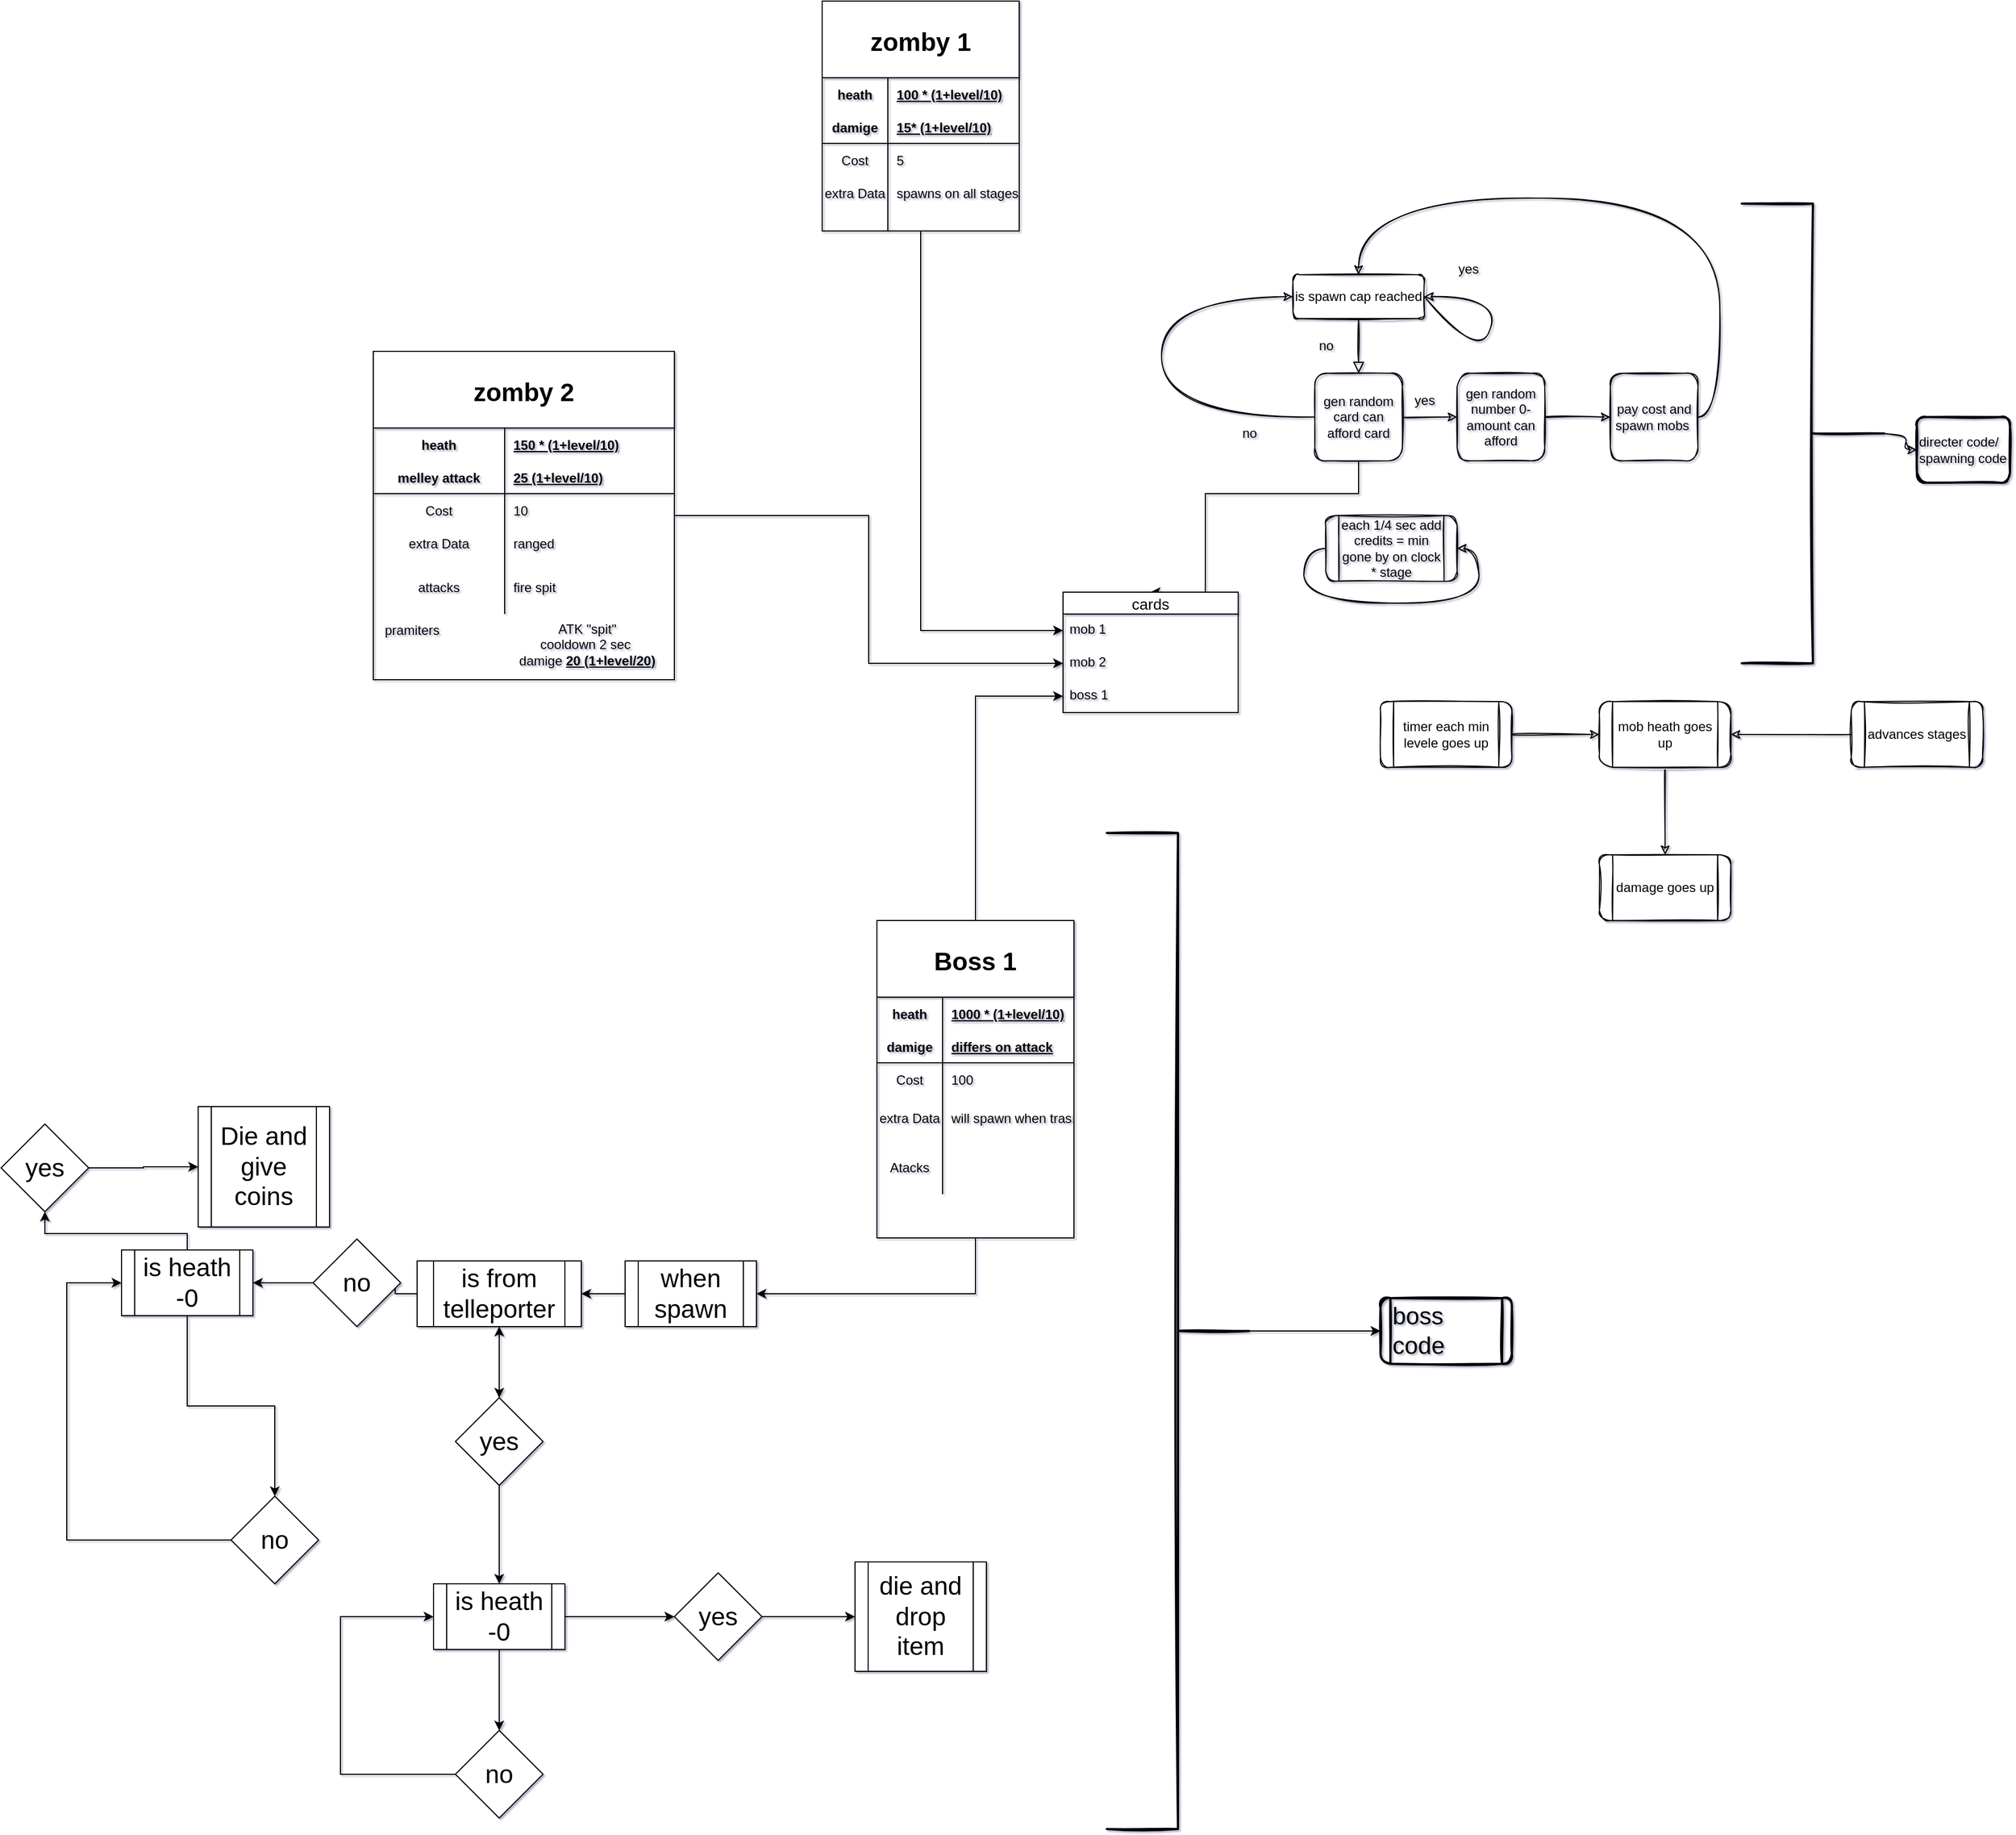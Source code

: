 <mxfile version="20.5.3" type="github">
  <diagram id="C5RBs43oDa-KdzZeNtuy" name="Page-1">
    <mxGraphModel dx="2002" dy="2325" grid="1" gridSize="10" guides="1" tooltips="1" connect="1" arrows="1" fold="1" page="1" pageScale="1" pageWidth="1200" pageHeight="1920" math="0" shadow="1">
      <root>
        <mxCell id="WIyWlLk6GJQsqaUBKTNV-0" />
        <mxCell id="WIyWlLk6GJQsqaUBKTNV-1" parent="WIyWlLk6GJQsqaUBKTNV-0" />
        <mxCell id="WIyWlLk6GJQsqaUBKTNV-2" value="" style="rounded=1;html=1;jettySize=auto;orthogonalLoop=1;fontSize=11;endArrow=block;endFill=0;endSize=8;strokeWidth=1;shadow=0;labelBackgroundColor=none;edgeStyle=orthogonalEdgeStyle;sketch=1;curved=1;" parent="WIyWlLk6GJQsqaUBKTNV-1" source="WIyWlLk6GJQsqaUBKTNV-3" edge="1">
          <mxGeometry relative="1" as="geometry">
            <mxPoint x="220" y="170" as="targetPoint" />
          </mxGeometry>
        </mxCell>
        <mxCell id="WIyWlLk6GJQsqaUBKTNV-3" value="is spawn cap reached" style="rounded=1;whiteSpace=wrap;html=1;fontSize=12;glass=0;strokeWidth=1;shadow=0;sketch=1;" parent="WIyWlLk6GJQsqaUBKTNV-1" vertex="1">
          <mxGeometry x="160" y="80" width="120" height="40" as="geometry" />
        </mxCell>
        <mxCell id="RhMZSb4ilPL1-1m3thqk-1" value="yes" style="text;html=1;align=center;verticalAlign=middle;resizable=0;points=[];autosize=1;strokeColor=none;fillColor=none;sketch=1;rounded=1;" parent="WIyWlLk6GJQsqaUBKTNV-1" vertex="1">
          <mxGeometry x="300" y="60" width="40" height="30" as="geometry" />
        </mxCell>
        <mxCell id="RhMZSb4ilPL1-1m3thqk-6" value="no" style="text;html=1;align=center;verticalAlign=middle;resizable=0;points=[];autosize=1;strokeColor=none;fillColor=none;sketch=1;rounded=1;" parent="WIyWlLk6GJQsqaUBKTNV-1" vertex="1">
          <mxGeometry x="170" y="130" width="40" height="30" as="geometry" />
        </mxCell>
        <mxCell id="RhMZSb4ilPL1-1m3thqk-14" style="edgeStyle=orthogonalEdgeStyle;rounded=1;orthogonalLoop=1;jettySize=auto;html=1;exitX=1;exitY=0.5;exitDx=0;exitDy=0;sketch=1;curved=1;" parent="WIyWlLk6GJQsqaUBKTNV-1" source="RhMZSb4ilPL1-1m3thqk-7" target="RhMZSb4ilPL1-1m3thqk-15" edge="1">
          <mxGeometry relative="1" as="geometry">
            <mxPoint x="350" y="210" as="targetPoint" />
          </mxGeometry>
        </mxCell>
        <mxCell id="_J6GtBzEEhLiGHLs7JHt-38" style="edgeStyle=orthogonalEdgeStyle;rounded=0;orthogonalLoop=1;jettySize=auto;html=1;entryX=0.5;entryY=0;entryDx=0;entryDy=0;fontFamily=Helvetica;fontSize=23;" parent="WIyWlLk6GJQsqaUBKTNV-1" source="RhMZSb4ilPL1-1m3thqk-7" target="_J6GtBzEEhLiGHLs7JHt-33" edge="1">
          <mxGeometry relative="1" as="geometry">
            <Array as="points">
              <mxPoint x="220" y="280" />
              <mxPoint x="80" y="280" />
            </Array>
          </mxGeometry>
        </mxCell>
        <mxCell id="RhMZSb4ilPL1-1m3thqk-7" value="gen random card can afford card" style="whiteSpace=wrap;html=1;aspect=fixed;fillColor=none;sketch=1;rounded=1;" parent="WIyWlLk6GJQsqaUBKTNV-1" vertex="1">
          <mxGeometry x="180" y="170" width="80" height="80" as="geometry" />
        </mxCell>
        <mxCell id="RhMZSb4ilPL1-1m3thqk-8" value="no" style="text;html=1;align=center;verticalAlign=middle;resizable=0;points=[];autosize=1;strokeColor=none;fillColor=none;sketch=1;rounded=1;" parent="WIyWlLk6GJQsqaUBKTNV-1" vertex="1">
          <mxGeometry x="100" y="210" width="40" height="30" as="geometry" />
        </mxCell>
        <mxCell id="RhMZSb4ilPL1-1m3thqk-12" value="" style="endArrow=classic;html=1;rounded=1;entryX=0;entryY=0.5;entryDx=0;entryDy=0;exitX=0;exitY=0.5;exitDx=0;exitDy=0;sketch=1;curved=1;" parent="WIyWlLk6GJQsqaUBKTNV-1" source="RhMZSb4ilPL1-1m3thqk-7" target="WIyWlLk6GJQsqaUBKTNV-3" edge="1">
          <mxGeometry width="50" height="50" relative="1" as="geometry">
            <mxPoint x="130" y="360" as="sourcePoint" />
            <mxPoint x="180" y="310" as="targetPoint" />
            <Array as="points">
              <mxPoint x="40" y="210" />
              <mxPoint x="40" y="100" />
            </Array>
          </mxGeometry>
        </mxCell>
        <mxCell id="RhMZSb4ilPL1-1m3thqk-19" style="edgeStyle=orthogonalEdgeStyle;rounded=1;orthogonalLoop=1;jettySize=auto;html=1;exitX=1;exitY=0.5;exitDx=0;exitDy=0;entryX=0;entryY=0.5;entryDx=0;entryDy=0;sketch=1;curved=1;" parent="WIyWlLk6GJQsqaUBKTNV-1" source="RhMZSb4ilPL1-1m3thqk-15" target="RhMZSb4ilPL1-1m3thqk-17" edge="1">
          <mxGeometry relative="1" as="geometry" />
        </mxCell>
        <mxCell id="RhMZSb4ilPL1-1m3thqk-15" value="gen random number 0- amount can afford" style="whiteSpace=wrap;html=1;aspect=fixed;fillColor=none;sketch=1;rounded=1;" parent="WIyWlLk6GJQsqaUBKTNV-1" vertex="1">
          <mxGeometry x="310" y="170" width="80" height="80" as="geometry" />
        </mxCell>
        <mxCell id="RhMZSb4ilPL1-1m3thqk-16" value="yes" style="text;html=1;align=center;verticalAlign=middle;resizable=0;points=[];autosize=1;strokeColor=none;fillColor=none;sketch=1;rounded=1;" parent="WIyWlLk6GJQsqaUBKTNV-1" vertex="1">
          <mxGeometry x="260" y="180" width="40" height="30" as="geometry" />
        </mxCell>
        <mxCell id="RhMZSb4ilPL1-1m3thqk-20" style="edgeStyle=orthogonalEdgeStyle;rounded=1;orthogonalLoop=1;jettySize=auto;html=1;exitX=1;exitY=0.5;exitDx=0;exitDy=0;entryX=0.5;entryY=0;entryDx=0;entryDy=0;sketch=1;curved=1;" parent="WIyWlLk6GJQsqaUBKTNV-1" source="RhMZSb4ilPL1-1m3thqk-17" target="WIyWlLk6GJQsqaUBKTNV-3" edge="1">
          <mxGeometry relative="1" as="geometry">
            <Array as="points">
              <mxPoint x="550" y="210" />
              <mxPoint x="550" y="10" />
              <mxPoint x="220" y="10" />
            </Array>
          </mxGeometry>
        </mxCell>
        <mxCell id="RhMZSb4ilPL1-1m3thqk-17" value="pay cost and spawn mobs&amp;nbsp;" style="whiteSpace=wrap;html=1;aspect=fixed;fillColor=none;sketch=1;rounded=1;" parent="WIyWlLk6GJQsqaUBKTNV-1" vertex="1">
          <mxGeometry x="450" y="170" width="80" height="80" as="geometry" />
        </mxCell>
        <mxCell id="RhMZSb4ilPL1-1m3thqk-22" value="each 1/4 sec add credits = min gone by on clock * stage" style="shape=process;whiteSpace=wrap;html=1;backgroundOutline=1;fillColor=none;sketch=1;rounded=1;" parent="WIyWlLk6GJQsqaUBKTNV-1" vertex="1">
          <mxGeometry x="190" y="300" width="120" height="60" as="geometry" />
        </mxCell>
        <mxCell id="RhMZSb4ilPL1-1m3thqk-24" style="edgeStyle=orthogonalEdgeStyle;rounded=1;orthogonalLoop=1;jettySize=auto;html=1;exitX=0;exitY=0.5;exitDx=0;exitDy=0;entryX=1;entryY=0.5;entryDx=0;entryDy=0;sketch=1;curved=1;" parent="WIyWlLk6GJQsqaUBKTNV-1" source="RhMZSb4ilPL1-1m3thqk-22" target="RhMZSb4ilPL1-1m3thqk-22" edge="1">
          <mxGeometry relative="1" as="geometry" />
        </mxCell>
        <mxCell id="RhMZSb4ilPL1-1m3thqk-32" value="" style="edgeStyle=orthogonalEdgeStyle;rounded=1;orthogonalLoop=1;jettySize=auto;html=1;sketch=1;curved=1;" parent="WIyWlLk6GJQsqaUBKTNV-1" source="RhMZSb4ilPL1-1m3thqk-30" target="RhMZSb4ilPL1-1m3thqk-31" edge="1">
          <mxGeometry relative="1" as="geometry" />
        </mxCell>
        <mxCell id="RhMZSb4ilPL1-1m3thqk-30" value="" style="strokeWidth=2;html=1;shape=mxgraph.flowchart.annotation_2;align=left;labelPosition=right;pointerEvents=1;fillColor=none;direction=west;sketch=1;rounded=1;" parent="WIyWlLk6GJQsqaUBKTNV-1" vertex="1">
          <mxGeometry x="570" y="15" width="130" height="420" as="geometry" />
        </mxCell>
        <mxCell id="RhMZSb4ilPL1-1m3thqk-31" value="directer code/ spawning code" style="rounded=1;whiteSpace=wrap;html=1;align=left;fillColor=none;strokeWidth=2;sketch=1;" parent="WIyWlLk6GJQsqaUBKTNV-1" vertex="1">
          <mxGeometry x="730" y="210" width="85" height="60" as="geometry" />
        </mxCell>
        <mxCell id="vLBa6qZI79eqam7oCc-j-4" value="" style="edgeStyle=orthogonalEdgeStyle;rounded=1;orthogonalLoop=1;jettySize=auto;html=1;sketch=1;curved=1;" parent="WIyWlLk6GJQsqaUBKTNV-1" source="vLBa6qZI79eqam7oCc-j-0" target="vLBa6qZI79eqam7oCc-j-3" edge="1">
          <mxGeometry relative="1" as="geometry" />
        </mxCell>
        <mxCell id="vLBa6qZI79eqam7oCc-j-0" value="timer each min levele goes up" style="shape=process;whiteSpace=wrap;html=1;backgroundOutline=1;sketch=1;rounded=1;" parent="WIyWlLk6GJQsqaUBKTNV-1" vertex="1">
          <mxGeometry x="240" y="470" width="120" height="60" as="geometry" />
        </mxCell>
        <mxCell id="vLBa6qZI79eqam7oCc-j-6" value="" style="edgeStyle=orthogonalEdgeStyle;rounded=1;orthogonalLoop=1;jettySize=auto;html=1;sketch=1;curved=1;" parent="WIyWlLk6GJQsqaUBKTNV-1" source="vLBa6qZI79eqam7oCc-j-3" target="vLBa6qZI79eqam7oCc-j-5" edge="1">
          <mxGeometry relative="1" as="geometry" />
        </mxCell>
        <mxCell id="vLBa6qZI79eqam7oCc-j-3" value="mob heath goes up" style="shape=process;whiteSpace=wrap;html=1;backgroundOutline=1;sketch=1;rounded=1;arcSize=20;" parent="WIyWlLk6GJQsqaUBKTNV-1" vertex="1">
          <mxGeometry x="440" y="470" width="120" height="60" as="geometry" />
        </mxCell>
        <mxCell id="vLBa6qZI79eqam7oCc-j-5" value="damage goes up" style="shape=process;whiteSpace=wrap;html=1;backgroundOutline=1;sketch=1;rounded=1;" parent="WIyWlLk6GJQsqaUBKTNV-1" vertex="1">
          <mxGeometry x="440" y="610" width="120" height="60" as="geometry" />
        </mxCell>
        <mxCell id="vLBa6qZI79eqam7oCc-j-10" style="edgeStyle=orthogonalEdgeStyle;rounded=1;orthogonalLoop=1;jettySize=auto;html=1;exitX=0;exitY=0.5;exitDx=0;exitDy=0;entryX=1;entryY=0.5;entryDx=0;entryDy=0;sketch=1;curved=1;" parent="WIyWlLk6GJQsqaUBKTNV-1" source="vLBa6qZI79eqam7oCc-j-9" target="vLBa6qZI79eqam7oCc-j-3" edge="1">
          <mxGeometry relative="1" as="geometry">
            <Array as="points">
              <mxPoint x="670" y="500" />
            </Array>
          </mxGeometry>
        </mxCell>
        <mxCell id="vLBa6qZI79eqam7oCc-j-9" value="advances stages" style="shape=process;whiteSpace=wrap;html=1;backgroundOutline=1;sketch=1;rounded=1;" parent="WIyWlLk6GJQsqaUBKTNV-1" vertex="1">
          <mxGeometry x="670" y="470" width="120" height="60" as="geometry" />
        </mxCell>
        <mxCell id="vLBa6qZI79eqam7oCc-j-11" value="" style="curved=1;endArrow=classic;html=1;rounded=1;exitX=1;exitY=0.5;exitDx=0;exitDy=0;entryX=1;entryY=0.5;entryDx=0;entryDy=0;sketch=1;" parent="WIyWlLk6GJQsqaUBKTNV-1" source="WIyWlLk6GJQsqaUBKTNV-3" target="WIyWlLk6GJQsqaUBKTNV-3" edge="1">
          <mxGeometry width="50" height="50" relative="1" as="geometry">
            <mxPoint x="270" y="140" as="sourcePoint" />
            <mxPoint x="220" y="120" as="targetPoint" />
            <Array as="points">
              <mxPoint x="330" y="160" />
              <mxPoint x="350" y="100" />
            </Array>
          </mxGeometry>
        </mxCell>
        <mxCell id="_J6GtBzEEhLiGHLs7JHt-39" style="edgeStyle=orthogonalEdgeStyle;rounded=0;orthogonalLoop=1;jettySize=auto;html=1;entryX=0;entryY=0.5;entryDx=0;entryDy=0;fontFamily=Helvetica;fontSize=23;" parent="WIyWlLk6GJQsqaUBKTNV-1" source="_J6GtBzEEhLiGHLs7JHt-1" target="_J6GtBzEEhLiGHLs7JHt-34" edge="1">
          <mxGeometry relative="1" as="geometry" />
        </mxCell>
        <mxCell id="_J6GtBzEEhLiGHLs7JHt-1" value="zomby 1" style="shape=table;startSize=70;container=1;collapsible=1;childLayout=tableLayout;fixedRows=1;rowLines=0;fontStyle=1;align=center;resizeLast=1;fontSize=23;" parent="WIyWlLk6GJQsqaUBKTNV-1" vertex="1">
          <mxGeometry x="-270" y="-170" width="180" height="210" as="geometry" />
        </mxCell>
        <mxCell id="_J6GtBzEEhLiGHLs7JHt-2" value="" style="shape=tableRow;horizontal=0;startSize=0;swimlaneHead=0;swimlaneBody=0;fillColor=none;collapsible=0;dropTarget=0;points=[[0,0.5],[1,0.5]];portConstraint=eastwest;top=0;left=0;right=0;bottom=0;" parent="_J6GtBzEEhLiGHLs7JHt-1" vertex="1">
          <mxGeometry y="70" width="180" height="30" as="geometry" />
        </mxCell>
        <mxCell id="_J6GtBzEEhLiGHLs7JHt-3" value="heath" style="shape=partialRectangle;connectable=0;fillColor=none;top=0;left=0;bottom=0;right=0;fontStyle=1;overflow=hidden;" parent="_J6GtBzEEhLiGHLs7JHt-2" vertex="1">
          <mxGeometry width="60" height="30" as="geometry">
            <mxRectangle width="60" height="30" as="alternateBounds" />
          </mxGeometry>
        </mxCell>
        <mxCell id="_J6GtBzEEhLiGHLs7JHt-4" value="100 * (1+level/10)" style="shape=partialRectangle;connectable=0;fillColor=none;top=0;left=0;bottom=0;right=0;align=left;spacingLeft=6;fontStyle=5;overflow=hidden;" parent="_J6GtBzEEhLiGHLs7JHt-2" vertex="1">
          <mxGeometry x="60" width="120" height="30" as="geometry">
            <mxRectangle width="120" height="30" as="alternateBounds" />
          </mxGeometry>
        </mxCell>
        <mxCell id="_J6GtBzEEhLiGHLs7JHt-5" value="" style="shape=tableRow;horizontal=0;startSize=0;swimlaneHead=0;swimlaneBody=0;fillColor=none;collapsible=0;dropTarget=0;points=[[0,0.5],[1,0.5]];portConstraint=eastwest;top=0;left=0;right=0;bottom=1;" parent="_J6GtBzEEhLiGHLs7JHt-1" vertex="1">
          <mxGeometry y="100" width="180" height="30" as="geometry" />
        </mxCell>
        <mxCell id="_J6GtBzEEhLiGHLs7JHt-6" value="damige" style="shape=partialRectangle;connectable=0;fillColor=none;top=0;left=0;bottom=0;right=0;fontStyle=1;overflow=hidden;fontFamily=Helvetica;" parent="_J6GtBzEEhLiGHLs7JHt-5" vertex="1">
          <mxGeometry width="60" height="30" as="geometry">
            <mxRectangle width="60" height="30" as="alternateBounds" />
          </mxGeometry>
        </mxCell>
        <mxCell id="_J6GtBzEEhLiGHLs7JHt-7" value="15* (1+level/10)" style="shape=partialRectangle;connectable=0;fillColor=none;top=0;left=0;bottom=0;right=0;align=left;spacingLeft=6;fontStyle=5;overflow=hidden;" parent="_J6GtBzEEhLiGHLs7JHt-5" vertex="1">
          <mxGeometry x="60" width="120" height="30" as="geometry">
            <mxRectangle width="120" height="30" as="alternateBounds" />
          </mxGeometry>
        </mxCell>
        <mxCell id="_J6GtBzEEhLiGHLs7JHt-14" value="" style="shape=tableRow;horizontal=0;startSize=0;swimlaneHead=0;swimlaneBody=0;fillColor=none;collapsible=0;dropTarget=0;points=[[0,0.5],[1,0.5]];portConstraint=eastwest;top=0;left=0;right=0;bottom=0;" parent="_J6GtBzEEhLiGHLs7JHt-1" vertex="1">
          <mxGeometry y="130" width="180" height="30" as="geometry" />
        </mxCell>
        <mxCell id="_J6GtBzEEhLiGHLs7JHt-15" value="Cost" style="shape=partialRectangle;connectable=0;fillColor=none;top=0;left=0;bottom=0;right=0;editable=1;overflow=hidden;" parent="_J6GtBzEEhLiGHLs7JHt-14" vertex="1">
          <mxGeometry width="60" height="30" as="geometry">
            <mxRectangle width="60" height="30" as="alternateBounds" />
          </mxGeometry>
        </mxCell>
        <mxCell id="_J6GtBzEEhLiGHLs7JHt-16" value="5" style="shape=partialRectangle;connectable=0;fillColor=none;top=0;left=0;bottom=0;right=0;align=left;spacingLeft=6;overflow=hidden;" parent="_J6GtBzEEhLiGHLs7JHt-14" vertex="1">
          <mxGeometry x="60" width="120" height="30" as="geometry">
            <mxRectangle width="120" height="30" as="alternateBounds" />
          </mxGeometry>
        </mxCell>
        <mxCell id="_J6GtBzEEhLiGHLs7JHt-8" value="" style="shape=tableRow;horizontal=0;startSize=0;swimlaneHead=0;swimlaneBody=0;fillColor=none;collapsible=0;dropTarget=0;points=[[0,0.5],[1,0.5]];portConstraint=eastwest;top=0;left=0;right=0;bottom=0;" parent="_J6GtBzEEhLiGHLs7JHt-1" vertex="1">
          <mxGeometry y="160" width="180" height="30" as="geometry" />
        </mxCell>
        <mxCell id="_J6GtBzEEhLiGHLs7JHt-9" value="extra Data" style="shape=partialRectangle;connectable=0;fillColor=none;top=0;left=0;bottom=0;right=0;editable=1;overflow=hidden;" parent="_J6GtBzEEhLiGHLs7JHt-8" vertex="1">
          <mxGeometry width="60" height="30" as="geometry">
            <mxRectangle width="60" height="30" as="alternateBounds" />
          </mxGeometry>
        </mxCell>
        <mxCell id="_J6GtBzEEhLiGHLs7JHt-10" value="spawns on all stages" style="shape=partialRectangle;connectable=0;fillColor=none;top=0;left=0;bottom=0;right=0;align=left;spacingLeft=6;overflow=hidden;" parent="_J6GtBzEEhLiGHLs7JHt-8" vertex="1">
          <mxGeometry x="60" width="120" height="30" as="geometry">
            <mxRectangle width="120" height="30" as="alternateBounds" />
          </mxGeometry>
        </mxCell>
        <mxCell id="_J6GtBzEEhLiGHLs7JHt-11" value="" style="shape=tableRow;horizontal=0;startSize=0;swimlaneHead=0;swimlaneBody=0;fillColor=none;collapsible=0;dropTarget=0;points=[[0,0.5],[1,0.5]];portConstraint=eastwest;top=0;left=0;right=0;bottom=0;" parent="_J6GtBzEEhLiGHLs7JHt-1" vertex="1">
          <mxGeometry y="190" width="180" height="20" as="geometry" />
        </mxCell>
        <mxCell id="_J6GtBzEEhLiGHLs7JHt-12" value="" style="shape=partialRectangle;connectable=0;fillColor=none;top=0;left=0;bottom=0;right=0;editable=1;overflow=hidden;" parent="_J6GtBzEEhLiGHLs7JHt-11" vertex="1">
          <mxGeometry width="60" height="20" as="geometry">
            <mxRectangle width="60" height="20" as="alternateBounds" />
          </mxGeometry>
        </mxCell>
        <mxCell id="_J6GtBzEEhLiGHLs7JHt-13" value="" style="shape=partialRectangle;connectable=0;fillColor=none;top=0;left=0;bottom=0;right=0;align=left;spacingLeft=6;overflow=hidden;" parent="_J6GtBzEEhLiGHLs7JHt-11" vertex="1">
          <mxGeometry x="60" width="120" height="20" as="geometry">
            <mxRectangle width="120" height="20" as="alternateBounds" />
          </mxGeometry>
        </mxCell>
        <mxCell id="_J6GtBzEEhLiGHLs7JHt-40" style="edgeStyle=orthogonalEdgeStyle;rounded=0;orthogonalLoop=1;jettySize=auto;html=1;entryX=0;entryY=0.5;entryDx=0;entryDy=0;fontFamily=Helvetica;fontSize=23;" parent="WIyWlLk6GJQsqaUBKTNV-1" source="_J6GtBzEEhLiGHLs7JHt-17" target="_J6GtBzEEhLiGHLs7JHt-35" edge="1">
          <mxGeometry relative="1" as="geometry" />
        </mxCell>
        <mxCell id="_J6GtBzEEhLiGHLs7JHt-17" value="zomby 2" style="shape=table;startSize=70;container=1;collapsible=1;childLayout=tableLayout;fixedRows=1;rowLines=0;fontStyle=1;align=center;resizeLast=1;fontSize=23;" parent="WIyWlLk6GJQsqaUBKTNV-1" vertex="1">
          <mxGeometry x="-680" y="150" width="275" height="300" as="geometry" />
        </mxCell>
        <mxCell id="_J6GtBzEEhLiGHLs7JHt-18" value="" style="shape=tableRow;horizontal=0;startSize=0;swimlaneHead=0;swimlaneBody=0;fillColor=none;collapsible=0;dropTarget=0;points=[[0,0.5],[1,0.5]];portConstraint=eastwest;top=0;left=0;right=0;bottom=0;" parent="_J6GtBzEEhLiGHLs7JHt-17" vertex="1">
          <mxGeometry y="70" width="275" height="30" as="geometry" />
        </mxCell>
        <mxCell id="_J6GtBzEEhLiGHLs7JHt-19" value="heath" style="shape=partialRectangle;connectable=0;fillColor=none;top=0;left=0;bottom=0;right=0;fontStyle=1;overflow=hidden;" parent="_J6GtBzEEhLiGHLs7JHt-18" vertex="1">
          <mxGeometry width="120" height="30" as="geometry">
            <mxRectangle width="120" height="30" as="alternateBounds" />
          </mxGeometry>
        </mxCell>
        <mxCell id="_J6GtBzEEhLiGHLs7JHt-20" value="150 * (1+level/10)" style="shape=partialRectangle;connectable=0;fillColor=none;top=0;left=0;bottom=0;right=0;align=left;spacingLeft=6;fontStyle=5;overflow=hidden;" parent="_J6GtBzEEhLiGHLs7JHt-18" vertex="1">
          <mxGeometry x="120" width="155" height="30" as="geometry">
            <mxRectangle width="155" height="30" as="alternateBounds" />
          </mxGeometry>
        </mxCell>
        <mxCell id="_J6GtBzEEhLiGHLs7JHt-21" value="" style="shape=tableRow;horizontal=0;startSize=0;swimlaneHead=0;swimlaneBody=0;fillColor=none;collapsible=0;dropTarget=0;points=[[0,0.5],[1,0.5]];portConstraint=eastwest;top=0;left=0;right=0;bottom=1;" parent="_J6GtBzEEhLiGHLs7JHt-17" vertex="1">
          <mxGeometry y="100" width="275" height="30" as="geometry" />
        </mxCell>
        <mxCell id="_J6GtBzEEhLiGHLs7JHt-22" value="melley attack" style="shape=partialRectangle;connectable=0;fillColor=none;top=0;left=0;bottom=0;right=0;fontStyle=1;overflow=hidden;fontFamily=Helvetica;" parent="_J6GtBzEEhLiGHLs7JHt-21" vertex="1">
          <mxGeometry width="120" height="30" as="geometry">
            <mxRectangle width="120" height="30" as="alternateBounds" />
          </mxGeometry>
        </mxCell>
        <mxCell id="_J6GtBzEEhLiGHLs7JHt-23" value="25 (1+level/10)" style="shape=partialRectangle;connectable=0;fillColor=none;top=0;left=0;bottom=0;right=0;align=left;spacingLeft=6;fontStyle=5;overflow=hidden;" parent="_J6GtBzEEhLiGHLs7JHt-21" vertex="1">
          <mxGeometry x="120" width="155" height="30" as="geometry">
            <mxRectangle width="155" height="30" as="alternateBounds" />
          </mxGeometry>
        </mxCell>
        <mxCell id="_J6GtBzEEhLiGHLs7JHt-24" value="" style="shape=tableRow;horizontal=0;startSize=0;swimlaneHead=0;swimlaneBody=0;fillColor=none;collapsible=0;dropTarget=0;points=[[0,0.5],[1,0.5]];portConstraint=eastwest;top=0;left=0;right=0;bottom=0;" parent="_J6GtBzEEhLiGHLs7JHt-17" vertex="1">
          <mxGeometry y="130" width="275" height="30" as="geometry" />
        </mxCell>
        <mxCell id="_J6GtBzEEhLiGHLs7JHt-25" value="Cost" style="shape=partialRectangle;connectable=0;fillColor=none;top=0;left=0;bottom=0;right=0;editable=1;overflow=hidden;" parent="_J6GtBzEEhLiGHLs7JHt-24" vertex="1">
          <mxGeometry width="120" height="30" as="geometry">
            <mxRectangle width="120" height="30" as="alternateBounds" />
          </mxGeometry>
        </mxCell>
        <mxCell id="_J6GtBzEEhLiGHLs7JHt-26" value="10" style="shape=partialRectangle;connectable=0;fillColor=none;top=0;left=0;bottom=0;right=0;align=left;spacingLeft=6;overflow=hidden;" parent="_J6GtBzEEhLiGHLs7JHt-24" vertex="1">
          <mxGeometry x="120" width="155" height="30" as="geometry">
            <mxRectangle width="155" height="30" as="alternateBounds" />
          </mxGeometry>
        </mxCell>
        <mxCell id="_J6GtBzEEhLiGHLs7JHt-27" value="" style="shape=tableRow;horizontal=0;startSize=0;swimlaneHead=0;swimlaneBody=0;fillColor=none;collapsible=0;dropTarget=0;points=[[0,0.5],[1,0.5]];portConstraint=eastwest;top=0;left=0;right=0;bottom=0;" parent="_J6GtBzEEhLiGHLs7JHt-17" vertex="1">
          <mxGeometry y="160" width="275" height="30" as="geometry" />
        </mxCell>
        <mxCell id="_J6GtBzEEhLiGHLs7JHt-28" value="extra Data" style="shape=partialRectangle;connectable=0;fillColor=none;top=0;left=0;bottom=0;right=0;editable=1;overflow=hidden;" parent="_J6GtBzEEhLiGHLs7JHt-27" vertex="1">
          <mxGeometry width="120" height="30" as="geometry">
            <mxRectangle width="120" height="30" as="alternateBounds" />
          </mxGeometry>
        </mxCell>
        <mxCell id="_J6GtBzEEhLiGHLs7JHt-29" value="ranged" style="shape=partialRectangle;connectable=0;fillColor=none;top=0;left=0;bottom=0;right=0;align=left;spacingLeft=6;overflow=hidden;" parent="_J6GtBzEEhLiGHLs7JHt-27" vertex="1">
          <mxGeometry x="120" width="155" height="30" as="geometry">
            <mxRectangle width="155" height="30" as="alternateBounds" />
          </mxGeometry>
        </mxCell>
        <mxCell id="_J6GtBzEEhLiGHLs7JHt-30" value="" style="shape=tableRow;horizontal=0;startSize=0;swimlaneHead=0;swimlaneBody=0;fillColor=none;collapsible=0;dropTarget=0;points=[[0,0.5],[1,0.5]];portConstraint=eastwest;top=0;left=0;right=0;bottom=0;" parent="_J6GtBzEEhLiGHLs7JHt-17" vertex="1">
          <mxGeometry y="190" width="275" height="50" as="geometry" />
        </mxCell>
        <mxCell id="_J6GtBzEEhLiGHLs7JHt-31" value="attacks" style="shape=partialRectangle;connectable=0;fillColor=none;top=0;left=0;bottom=0;right=0;editable=1;overflow=hidden;" parent="_J6GtBzEEhLiGHLs7JHt-30" vertex="1">
          <mxGeometry width="120" height="50" as="geometry">
            <mxRectangle width="120" height="50" as="alternateBounds" />
          </mxGeometry>
        </mxCell>
        <mxCell id="_J6GtBzEEhLiGHLs7JHt-32" value="fire spit " style="shape=partialRectangle;connectable=0;fillColor=none;top=0;left=0;bottom=0;right=0;align=left;spacingLeft=6;overflow=hidden;" parent="_J6GtBzEEhLiGHLs7JHt-30" vertex="1">
          <mxGeometry x="120" width="155" height="50" as="geometry">
            <mxRectangle width="155" height="50" as="alternateBounds" />
          </mxGeometry>
        </mxCell>
        <mxCell id="_J6GtBzEEhLiGHLs7JHt-33" value="cards" style="swimlane;fontStyle=0;childLayout=stackLayout;horizontal=1;startSize=20;horizontalStack=0;resizeParent=1;resizeParentMax=0;resizeLast=0;collapsible=1;marginBottom=0;align=center;fontSize=14;fontFamily=Helvetica;" parent="WIyWlLk6GJQsqaUBKTNV-1" vertex="1">
          <mxGeometry x="-50" y="370" width="160" height="110" as="geometry" />
        </mxCell>
        <mxCell id="_J6GtBzEEhLiGHLs7JHt-34" value="mob 1 " style="text;strokeColor=none;fillColor=none;spacingLeft=4;spacingRight=4;overflow=hidden;rotatable=0;points=[[0,0.5],[1,0.5]];portConstraint=eastwest;fontSize=12;fontFamily=Helvetica;" parent="_J6GtBzEEhLiGHLs7JHt-33" vertex="1">
          <mxGeometry y="20" width="160" height="30" as="geometry" />
        </mxCell>
        <mxCell id="_J6GtBzEEhLiGHLs7JHt-35" value="mob 2" style="text;strokeColor=none;fillColor=none;spacingLeft=4;spacingRight=4;overflow=hidden;rotatable=0;points=[[0,0.5],[1,0.5]];portConstraint=eastwest;fontSize=12;fontFamily=Helvetica;" parent="_J6GtBzEEhLiGHLs7JHt-33" vertex="1">
          <mxGeometry y="50" width="160" height="30" as="geometry" />
        </mxCell>
        <mxCell id="_J6GtBzEEhLiGHLs7JHt-36" value="boss 1" style="text;strokeColor=none;fillColor=none;spacingLeft=4;spacingRight=4;overflow=hidden;rotatable=0;points=[[0,0.5],[1,0.5]];portConstraint=eastwest;fontSize=12;fontFamily=Helvetica;" parent="_J6GtBzEEhLiGHLs7JHt-33" vertex="1">
          <mxGeometry y="80" width="160" height="30" as="geometry" />
        </mxCell>
        <mxCell id="_J6GtBzEEhLiGHLs7JHt-57" style="edgeStyle=orthogonalEdgeStyle;rounded=0;orthogonalLoop=1;jettySize=auto;html=1;entryX=0;entryY=0.5;entryDx=0;entryDy=0;fontFamily=Helvetica;fontSize=23;" parent="WIyWlLk6GJQsqaUBKTNV-1" source="_J6GtBzEEhLiGHLs7JHt-41" target="_J6GtBzEEhLiGHLs7JHt-36" edge="1">
          <mxGeometry relative="1" as="geometry" />
        </mxCell>
        <mxCell id="_J6GtBzEEhLiGHLs7JHt-41" value="Boss 1" style="shape=table;startSize=70;container=1;collapsible=1;childLayout=tableLayout;fixedRows=1;rowLines=0;fontStyle=1;align=center;resizeLast=1;fontSize=23;" parent="WIyWlLk6GJQsqaUBKTNV-1" vertex="1">
          <mxGeometry x="-220" y="670" width="180" height="290" as="geometry" />
        </mxCell>
        <mxCell id="_J6GtBzEEhLiGHLs7JHt-42" value="" style="shape=tableRow;horizontal=0;startSize=0;swimlaneHead=0;swimlaneBody=0;fillColor=none;collapsible=0;dropTarget=0;points=[[0,0.5],[1,0.5]];portConstraint=eastwest;top=0;left=0;right=0;bottom=0;" parent="_J6GtBzEEhLiGHLs7JHt-41" vertex="1">
          <mxGeometry y="70" width="180" height="30" as="geometry" />
        </mxCell>
        <mxCell id="_J6GtBzEEhLiGHLs7JHt-43" value="heath" style="shape=partialRectangle;connectable=0;fillColor=none;top=0;left=0;bottom=0;right=0;fontStyle=1;overflow=hidden;" parent="_J6GtBzEEhLiGHLs7JHt-42" vertex="1">
          <mxGeometry width="60" height="30" as="geometry">
            <mxRectangle width="60" height="30" as="alternateBounds" />
          </mxGeometry>
        </mxCell>
        <mxCell id="_J6GtBzEEhLiGHLs7JHt-44" value="1000 * (1+level/10)" style="shape=partialRectangle;connectable=0;fillColor=none;top=0;left=0;bottom=0;right=0;align=left;spacingLeft=6;fontStyle=5;overflow=hidden;" parent="_J6GtBzEEhLiGHLs7JHt-42" vertex="1">
          <mxGeometry x="60" width="120" height="30" as="geometry">
            <mxRectangle width="120" height="30" as="alternateBounds" />
          </mxGeometry>
        </mxCell>
        <mxCell id="_J6GtBzEEhLiGHLs7JHt-45" value="" style="shape=tableRow;horizontal=0;startSize=0;swimlaneHead=0;swimlaneBody=0;fillColor=none;collapsible=0;dropTarget=0;points=[[0,0.5],[1,0.5]];portConstraint=eastwest;top=0;left=0;right=0;bottom=1;" parent="_J6GtBzEEhLiGHLs7JHt-41" vertex="1">
          <mxGeometry y="100" width="180" height="30" as="geometry" />
        </mxCell>
        <mxCell id="_J6GtBzEEhLiGHLs7JHt-46" value="damige" style="shape=partialRectangle;connectable=0;fillColor=none;top=0;left=0;bottom=0;right=0;fontStyle=1;overflow=hidden;fontFamily=Helvetica;" parent="_J6GtBzEEhLiGHLs7JHt-45" vertex="1">
          <mxGeometry width="60" height="30" as="geometry">
            <mxRectangle width="60" height="30" as="alternateBounds" />
          </mxGeometry>
        </mxCell>
        <mxCell id="_J6GtBzEEhLiGHLs7JHt-47" value="differs on attack" style="shape=partialRectangle;connectable=0;fillColor=none;top=0;left=0;bottom=0;right=0;align=left;spacingLeft=6;fontStyle=5;overflow=hidden;" parent="_J6GtBzEEhLiGHLs7JHt-45" vertex="1">
          <mxGeometry x="60" width="120" height="30" as="geometry">
            <mxRectangle width="120" height="30" as="alternateBounds" />
          </mxGeometry>
        </mxCell>
        <mxCell id="_J6GtBzEEhLiGHLs7JHt-48" value="" style="shape=tableRow;horizontal=0;startSize=0;swimlaneHead=0;swimlaneBody=0;fillColor=none;collapsible=0;dropTarget=0;points=[[0,0.5],[1,0.5]];portConstraint=eastwest;top=0;left=0;right=0;bottom=0;" parent="_J6GtBzEEhLiGHLs7JHt-41" vertex="1">
          <mxGeometry y="130" width="180" height="30" as="geometry" />
        </mxCell>
        <mxCell id="_J6GtBzEEhLiGHLs7JHt-49" value="Cost" style="shape=partialRectangle;connectable=0;fillColor=none;top=0;left=0;bottom=0;right=0;editable=1;overflow=hidden;" parent="_J6GtBzEEhLiGHLs7JHt-48" vertex="1">
          <mxGeometry width="60" height="30" as="geometry">
            <mxRectangle width="60" height="30" as="alternateBounds" />
          </mxGeometry>
        </mxCell>
        <mxCell id="_J6GtBzEEhLiGHLs7JHt-50" value="100" style="shape=partialRectangle;connectable=0;fillColor=none;top=0;left=0;bottom=0;right=0;align=left;spacingLeft=6;overflow=hidden;" parent="_J6GtBzEEhLiGHLs7JHt-48" vertex="1">
          <mxGeometry x="60" width="120" height="30" as="geometry">
            <mxRectangle width="120" height="30" as="alternateBounds" />
          </mxGeometry>
        </mxCell>
        <mxCell id="_J6GtBzEEhLiGHLs7JHt-51" value="" style="shape=tableRow;horizontal=0;startSize=0;swimlaneHead=0;swimlaneBody=0;fillColor=none;collapsible=0;dropTarget=0;points=[[0,0.5],[1,0.5]];portConstraint=eastwest;top=0;left=0;right=0;bottom=0;" parent="_J6GtBzEEhLiGHLs7JHt-41" vertex="1">
          <mxGeometry y="160" width="180" height="40" as="geometry" />
        </mxCell>
        <mxCell id="_J6GtBzEEhLiGHLs7JHt-52" value="extra Data" style="shape=partialRectangle;connectable=0;fillColor=none;top=0;left=0;bottom=0;right=0;editable=1;overflow=hidden;" parent="_J6GtBzEEhLiGHLs7JHt-51" vertex="1">
          <mxGeometry width="60" height="40" as="geometry">
            <mxRectangle width="60" height="40" as="alternateBounds" />
          </mxGeometry>
        </mxCell>
        <mxCell id="_J6GtBzEEhLiGHLs7JHt-53" value="will spawn when trasishoning stages" style="shape=partialRectangle;connectable=0;fillColor=none;top=0;left=0;bottom=0;right=0;align=left;spacingLeft=6;overflow=hidden;" parent="_J6GtBzEEhLiGHLs7JHt-51" vertex="1">
          <mxGeometry x="60" width="120" height="40" as="geometry">
            <mxRectangle width="120" height="40" as="alternateBounds" />
          </mxGeometry>
        </mxCell>
        <mxCell id="_J6GtBzEEhLiGHLs7JHt-54" value="" style="shape=tableRow;horizontal=0;startSize=0;swimlaneHead=0;swimlaneBody=0;fillColor=none;collapsible=0;dropTarget=0;points=[[0,0.5],[1,0.5]];portConstraint=eastwest;top=0;left=0;right=0;bottom=0;" parent="_J6GtBzEEhLiGHLs7JHt-41" vertex="1">
          <mxGeometry y="200" width="180" height="50" as="geometry" />
        </mxCell>
        <mxCell id="_J6GtBzEEhLiGHLs7JHt-55" value="Atacks" style="shape=partialRectangle;connectable=0;fillColor=none;top=0;left=0;bottom=0;right=0;editable=1;overflow=hidden;" parent="_J6GtBzEEhLiGHLs7JHt-54" vertex="1">
          <mxGeometry width="60" height="50" as="geometry">
            <mxRectangle width="60" height="50" as="alternateBounds" />
          </mxGeometry>
        </mxCell>
        <mxCell id="_J6GtBzEEhLiGHLs7JHt-56" value="" style="shape=partialRectangle;connectable=0;fillColor=none;top=0;left=0;bottom=0;right=0;align=left;spacingLeft=6;overflow=hidden;" parent="_J6GtBzEEhLiGHLs7JHt-54" vertex="1">
          <mxGeometry x="60" width="120" height="50" as="geometry">
            <mxRectangle width="120" height="50" as="alternateBounds" />
          </mxGeometry>
        </mxCell>
        <mxCell id="_J6GtBzEEhLiGHLs7JHt-74" style="edgeStyle=orthogonalEdgeStyle;rounded=0;orthogonalLoop=1;jettySize=auto;html=1;fontFamily=Helvetica;fontSize=23;entryX=1;entryY=0.5;entryDx=0;entryDy=0;exitX=0.5;exitY=1;exitDx=0;exitDy=0;" parent="WIyWlLk6GJQsqaUBKTNV-1" source="_J6GtBzEEhLiGHLs7JHt-41" target="_J6GtBzEEhLiGHLs7JHt-75" edge="1">
          <mxGeometry relative="1" as="geometry">
            <mxPoint x="-380" y="760" as="targetPoint" />
          </mxGeometry>
        </mxCell>
        <mxCell id="_J6GtBzEEhLiGHLs7JHt-77" style="edgeStyle=orthogonalEdgeStyle;rounded=0;orthogonalLoop=1;jettySize=auto;html=1;fontFamily=Helvetica;fontSize=23;" parent="WIyWlLk6GJQsqaUBKTNV-1" source="_J6GtBzEEhLiGHLs7JHt-75" target="_J6GtBzEEhLiGHLs7JHt-76" edge="1">
          <mxGeometry relative="1" as="geometry" />
        </mxCell>
        <mxCell id="_J6GtBzEEhLiGHLs7JHt-75" value="when spawn" style="shape=process;whiteSpace=wrap;html=1;backgroundOutline=1;fontFamily=Helvetica;fontSize=23;" parent="WIyWlLk6GJQsqaUBKTNV-1" vertex="1">
          <mxGeometry x="-450" y="981" width="120" height="60" as="geometry" />
        </mxCell>
        <mxCell id="_J6GtBzEEhLiGHLs7JHt-79" style="edgeStyle=orthogonalEdgeStyle;rounded=0;orthogonalLoop=1;jettySize=auto;html=1;fontFamily=Helvetica;fontSize=23;" parent="WIyWlLk6GJQsqaUBKTNV-1" source="_J6GtBzEEhLiGHLs7JHt-76" edge="1">
          <mxGeometry relative="1" as="geometry">
            <mxPoint x="-565" y="1106" as="targetPoint" />
          </mxGeometry>
        </mxCell>
        <mxCell id="_J6GtBzEEhLiGHLs7JHt-94" value="" style="edgeStyle=orthogonalEdgeStyle;rounded=0;orthogonalLoop=1;jettySize=auto;html=1;fontFamily=Helvetica;fontSize=23;" parent="WIyWlLk6GJQsqaUBKTNV-1" source="_J6GtBzEEhLiGHLs7JHt-76" target="_J6GtBzEEhLiGHLs7JHt-93" edge="1">
          <mxGeometry relative="1" as="geometry" />
        </mxCell>
        <mxCell id="_J6GtBzEEhLiGHLs7JHt-76" value="is from telleporter" style="shape=process;whiteSpace=wrap;html=1;backgroundOutline=1;fontFamily=Helvetica;fontSize=23;" parent="WIyWlLk6GJQsqaUBKTNV-1" vertex="1">
          <mxGeometry x="-640" y="981" width="150" height="60" as="geometry" />
        </mxCell>
        <mxCell id="_J6GtBzEEhLiGHLs7JHt-81" value="" style="edgeStyle=orthogonalEdgeStyle;rounded=0;orthogonalLoop=1;jettySize=auto;html=1;fontFamily=Helvetica;fontSize=23;exitX=0.5;exitY=0;exitDx=0;exitDy=0;" parent="WIyWlLk6GJQsqaUBKTNV-1" source="_J6GtBzEEhLiGHLs7JHt-80" target="_J6GtBzEEhLiGHLs7JHt-76" edge="1">
          <mxGeometry relative="1" as="geometry" />
        </mxCell>
        <mxCell id="_J6GtBzEEhLiGHLs7JHt-83" value="" style="edgeStyle=orthogonalEdgeStyle;rounded=0;orthogonalLoop=1;jettySize=auto;html=1;fontFamily=Helvetica;fontSize=23;" parent="WIyWlLk6GJQsqaUBKTNV-1" source="_J6GtBzEEhLiGHLs7JHt-80" target="_J6GtBzEEhLiGHLs7JHt-82" edge="1">
          <mxGeometry relative="1" as="geometry" />
        </mxCell>
        <mxCell id="_J6GtBzEEhLiGHLs7JHt-80" value="yes" style="rhombus;whiteSpace=wrap;html=1;fontFamily=Helvetica;fontSize=23;" parent="WIyWlLk6GJQsqaUBKTNV-1" vertex="1">
          <mxGeometry x="-605" y="1106" width="80" height="80" as="geometry" />
        </mxCell>
        <mxCell id="_J6GtBzEEhLiGHLs7JHt-85" value="" style="edgeStyle=orthogonalEdgeStyle;rounded=0;orthogonalLoop=1;jettySize=auto;html=1;fontFamily=Helvetica;fontSize=23;" parent="WIyWlLk6GJQsqaUBKTNV-1" source="_J6GtBzEEhLiGHLs7JHt-82" target="_J6GtBzEEhLiGHLs7JHt-84" edge="1">
          <mxGeometry relative="1" as="geometry" />
        </mxCell>
        <mxCell id="_J6GtBzEEhLiGHLs7JHt-89" value="" style="edgeStyle=orthogonalEdgeStyle;rounded=0;orthogonalLoop=1;jettySize=auto;html=1;fontFamily=Helvetica;fontSize=23;" parent="WIyWlLk6GJQsqaUBKTNV-1" source="_J6GtBzEEhLiGHLs7JHt-82" target="_J6GtBzEEhLiGHLs7JHt-88" edge="1">
          <mxGeometry relative="1" as="geometry" />
        </mxCell>
        <mxCell id="_J6GtBzEEhLiGHLs7JHt-82" value="is heath -0" style="shape=process;whiteSpace=wrap;html=1;backgroundOutline=1;fontSize=23;" parent="WIyWlLk6GJQsqaUBKTNV-1" vertex="1">
          <mxGeometry x="-625" y="1276" width="120" height="60" as="geometry" />
        </mxCell>
        <mxCell id="_J6GtBzEEhLiGHLs7JHt-87" value="" style="edgeStyle=orthogonalEdgeStyle;rounded=0;orthogonalLoop=1;jettySize=auto;html=1;fontFamily=Helvetica;fontSize=23;entryX=0;entryY=0.5;entryDx=0;entryDy=0;" parent="WIyWlLk6GJQsqaUBKTNV-1" source="_J6GtBzEEhLiGHLs7JHt-84" target="_J6GtBzEEhLiGHLs7JHt-86" edge="1">
          <mxGeometry relative="1" as="geometry">
            <mxPoint x="-265" y="1326" as="targetPoint" />
          </mxGeometry>
        </mxCell>
        <mxCell id="_J6GtBzEEhLiGHLs7JHt-84" value="yes" style="rhombus;whiteSpace=wrap;html=1;fontSize=23;" parent="WIyWlLk6GJQsqaUBKTNV-1" vertex="1">
          <mxGeometry x="-405" y="1266" width="80" height="80" as="geometry" />
        </mxCell>
        <mxCell id="_J6GtBzEEhLiGHLs7JHt-86" value="die and drop item" style="shape=process;whiteSpace=wrap;html=1;backgroundOutline=1;fontSize=23;" parent="WIyWlLk6GJQsqaUBKTNV-1" vertex="1">
          <mxGeometry x="-240" y="1256" width="120" height="100" as="geometry" />
        </mxCell>
        <mxCell id="_J6GtBzEEhLiGHLs7JHt-90" style="edgeStyle=orthogonalEdgeStyle;rounded=0;orthogonalLoop=1;jettySize=auto;html=1;entryX=0;entryY=0.5;entryDx=0;entryDy=0;fontFamily=Helvetica;fontSize=23;exitX=0;exitY=0.5;exitDx=0;exitDy=0;" parent="WIyWlLk6GJQsqaUBKTNV-1" source="_J6GtBzEEhLiGHLs7JHt-88" target="_J6GtBzEEhLiGHLs7JHt-82" edge="1">
          <mxGeometry relative="1" as="geometry">
            <Array as="points">
              <mxPoint x="-710" y="1450" />
              <mxPoint x="-710" y="1306" />
            </Array>
          </mxGeometry>
        </mxCell>
        <mxCell id="_J6GtBzEEhLiGHLs7JHt-88" value="no" style="rhombus;whiteSpace=wrap;html=1;fontSize=23;" parent="WIyWlLk6GJQsqaUBKTNV-1" vertex="1">
          <mxGeometry x="-605" y="1410" width="80" height="80" as="geometry" />
        </mxCell>
        <mxCell id="_J6GtBzEEhLiGHLs7JHt-113" style="edgeStyle=orthogonalEdgeStyle;rounded=0;orthogonalLoop=1;jettySize=auto;html=1;entryX=1;entryY=0.5;entryDx=0;entryDy=0;fontFamily=Helvetica;fontSize=23;" parent="WIyWlLk6GJQsqaUBKTNV-1" source="_J6GtBzEEhLiGHLs7JHt-93" target="_J6GtBzEEhLiGHLs7JHt-103" edge="1">
          <mxGeometry relative="1" as="geometry" />
        </mxCell>
        <mxCell id="_J6GtBzEEhLiGHLs7JHt-93" value="no" style="rhombus;whiteSpace=wrap;html=1;fontSize=23;" parent="WIyWlLk6GJQsqaUBKTNV-1" vertex="1">
          <mxGeometry x="-735" y="961" width="80" height="80" as="geometry" />
        </mxCell>
        <mxCell id="_J6GtBzEEhLiGHLs7JHt-102" value="" style="edgeStyle=orthogonalEdgeStyle;rounded=0;orthogonalLoop=1;jettySize=auto;html=1;fontFamily=Helvetica;fontSize=23;entryX=0.5;entryY=0;entryDx=0;entryDy=0;" parent="WIyWlLk6GJQsqaUBKTNV-1" source="_J6GtBzEEhLiGHLs7JHt-103" target="_J6GtBzEEhLiGHLs7JHt-105" edge="1">
          <mxGeometry relative="1" as="geometry">
            <mxPoint x="-785" y="1216" as="targetPoint" />
          </mxGeometry>
        </mxCell>
        <mxCell id="_J6GtBzEEhLiGHLs7JHt-103" value="is heath -0" style="shape=process;whiteSpace=wrap;html=1;backgroundOutline=1;fontSize=23;" parent="WIyWlLk6GJQsqaUBKTNV-1" vertex="1">
          <mxGeometry x="-910" y="971" width="120" height="60" as="geometry" />
        </mxCell>
        <mxCell id="_J6GtBzEEhLiGHLs7JHt-104" style="edgeStyle=orthogonalEdgeStyle;rounded=0;orthogonalLoop=1;jettySize=auto;html=1;fontFamily=Helvetica;fontSize=23;exitX=0;exitY=0.5;exitDx=0;exitDy=0;startArrow=none;entryX=0;entryY=0.5;entryDx=0;entryDy=0;" parent="WIyWlLk6GJQsqaUBKTNV-1" source="_J6GtBzEEhLiGHLs7JHt-105" target="_J6GtBzEEhLiGHLs7JHt-103" edge="1">
          <mxGeometry relative="1" as="geometry">
            <mxPoint x="-825" y="1256" as="sourcePoint" />
            <Array as="points">
              <mxPoint x="-960" y="1236" />
              <mxPoint x="-960" y="1001" />
            </Array>
            <mxPoint x="-740" y="1136" as="targetPoint" />
          </mxGeometry>
        </mxCell>
        <mxCell id="_J6GtBzEEhLiGHLs7JHt-105" value="no" style="rhombus;whiteSpace=wrap;html=1;fontFamily=Helvetica;fontSize=23;" parent="WIyWlLk6GJQsqaUBKTNV-1" vertex="1">
          <mxGeometry x="-810" y="1196" width="80" height="80" as="geometry" />
        </mxCell>
        <mxCell id="_J6GtBzEEhLiGHLs7JHt-107" value="" style="edgeStyle=orthogonalEdgeStyle;rounded=0;orthogonalLoop=1;jettySize=auto;html=1;fontFamily=Helvetica;fontSize=23;exitX=0.5;exitY=0;exitDx=0;exitDy=0;entryX=0.5;entryY=1;entryDx=0;entryDy=0;" parent="WIyWlLk6GJQsqaUBKTNV-1" source="_J6GtBzEEhLiGHLs7JHt-103" target="_J6GtBzEEhLiGHLs7JHt-108" edge="1">
          <mxGeometry relative="1" as="geometry">
            <mxPoint x="-1120" y="896" as="sourcePoint" />
            <Array as="points">
              <mxPoint x="-850" y="956" />
              <mxPoint x="-980" y="956" />
            </Array>
          </mxGeometry>
        </mxCell>
        <mxCell id="_J6GtBzEEhLiGHLs7JHt-110" style="edgeStyle=orthogonalEdgeStyle;rounded=0;orthogonalLoop=1;jettySize=auto;html=1;entryX=0;entryY=0.5;entryDx=0;entryDy=0;fontFamily=Helvetica;fontSize=23;" parent="WIyWlLk6GJQsqaUBKTNV-1" source="_J6GtBzEEhLiGHLs7JHt-108" target="_J6GtBzEEhLiGHLs7JHt-109" edge="1">
          <mxGeometry relative="1" as="geometry">
            <mxPoint x="-855" y="881" as="targetPoint" />
          </mxGeometry>
        </mxCell>
        <mxCell id="_J6GtBzEEhLiGHLs7JHt-108" value="yes" style="rhombus;whiteSpace=wrap;html=1;fontSize=23;" parent="WIyWlLk6GJQsqaUBKTNV-1" vertex="1">
          <mxGeometry x="-1020" y="856" width="80" height="80" as="geometry" />
        </mxCell>
        <mxCell id="_J6GtBzEEhLiGHLs7JHt-109" value="Die and give coins" style="shape=process;whiteSpace=wrap;html=1;backgroundOutline=1;fontFamily=Helvetica;fontSize=23;" parent="WIyWlLk6GJQsqaUBKTNV-1" vertex="1">
          <mxGeometry x="-840" y="840" width="120" height="110" as="geometry" />
        </mxCell>
        <mxCell id="_J6GtBzEEhLiGHLs7JHt-117" value="" style="edgeStyle=orthogonalEdgeStyle;rounded=0;orthogonalLoop=1;jettySize=auto;html=1;fontFamily=Helvetica;fontSize=23;" parent="WIyWlLk6GJQsqaUBKTNV-1" source="_J6GtBzEEhLiGHLs7JHt-114" target="_J6GtBzEEhLiGHLs7JHt-116" edge="1">
          <mxGeometry relative="1" as="geometry" />
        </mxCell>
        <mxCell id="_J6GtBzEEhLiGHLs7JHt-114" value="" style="strokeWidth=2;html=1;shape=mxgraph.flowchart.annotation_2;align=left;labelPosition=right;pointerEvents=1;fillColor=none;direction=west;sketch=1;rounded=1;" parent="WIyWlLk6GJQsqaUBKTNV-1" vertex="1">
          <mxGeometry x="-10" y="590" width="130" height="910" as="geometry" />
        </mxCell>
        <mxCell id="_J6GtBzEEhLiGHLs7JHt-116" value="&lt;font style=&quot;font-size: 22px;&quot;&gt;boss code&lt;/font&gt;" style="shape=process;whiteSpace=wrap;html=1;backgroundOutline=1;align=left;fillColor=none;strokeWidth=2;sketch=1;rounded=1;size=0;" parent="WIyWlLk6GJQsqaUBKTNV-1" vertex="1">
          <mxGeometry x="240" y="1015" width="120" height="60" as="geometry" />
        </mxCell>
        <mxCell id="6Lxf_IlpGK2sSJFuwvj0-0" value="pramiters" style="text;html=1;align=center;verticalAlign=middle;resizable=0;points=[];autosize=1;strokeColor=none;fillColor=none;" vertex="1" parent="WIyWlLk6GJQsqaUBKTNV-1">
          <mxGeometry x="-680" y="390" width="70" height="30" as="geometry" />
        </mxCell>
        <mxCell id="6Lxf_IlpGK2sSJFuwvj0-1" value="ATK &quot;spit&quot;&lt;br&gt;cooldown 2 sec&amp;nbsp;&lt;br&gt;damige&amp;nbsp;&lt;span style=&quot;font-weight: 700; text-align: left; text-decoration-line: underline;&quot;&gt;20 (1+level/20)&lt;/span&gt;&lt;br&gt;&amp;nbsp;" style="text;html=1;align=center;verticalAlign=middle;resizable=0;points=[];autosize=1;strokeColor=none;fillColor=none;" vertex="1" parent="WIyWlLk6GJQsqaUBKTNV-1">
          <mxGeometry x="-560" y="390" width="150" height="70" as="geometry" />
        </mxCell>
      </root>
    </mxGraphModel>
  </diagram>
</mxfile>
